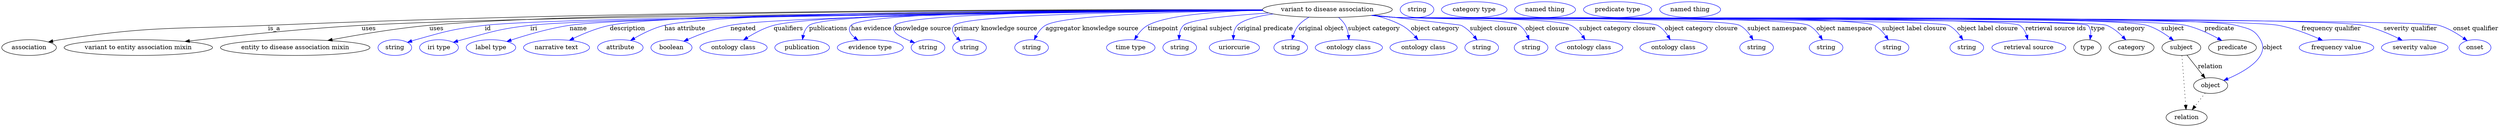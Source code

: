 digraph {
	graph [bb="0,0,5709.4,283"];
	node [label="\N"];
	"variant to disease association"	[height=0.5,
		label="variant to disease association",
		pos="3030.4,265",
		width=4.1163];
	association	[height=0.5,
		pos="62.394,178",
		width=1.7332];
	"variant to disease association" -> association	[label=is_a,
		lp="622.39,221.5",
		pos="e,106.48,190.75 2882.2,264.69 2503.4,265.83 1469.2,265.09 608.39,229 396.96,220.13 342.57,228.08 133.39,196 127.91,195.16 122.23,\
194.11 116.58,192.95"];
	"variant to entity association mixin"	[height=0.5,
		pos="312.39,178",
		width=4.7121];
	"variant to disease association" -> "variant to entity association mixin"	[label=uses,
		lp="838.89,221.5",
		pos="e,419.16,192.04 2882.6,263.24 2455.5,260.78 1224.8,251.88 822.39,229 687.22,221.32 532.53,205.1 429.3,193.21"];
	"entity to disease association mixin"	[height=0.5,
		pos="671.39,178",
		width=4.7482];
	"variant to disease association" -> "entity to disease association mixin"	[label=uses,
		lp="993.89,221.5",
		pos="e,745.84,194.27 2882.1,264.26 2475.2,264.54 1347.3,262.2 977.39,229 901.98,222.23 817.05,207.8 755.83,196.18"];
	id	[color=blue,
		height=0.5,
		label=string,
		pos="898.39,178",
		width=1.0652];
	"variant to disease association" -> id	[color=blue,
		label=id,
		lp="1111.4,221.5",
		pos="e,927.38,189.97 2883.1,262.92 2463.1,259.61 1278.9,248.63 1104.4,229 1033.1,220.98 1015.5,215.35 946.39,196 943.29,195.13 940.09,\
194.16 936.89,193.14",
		style=solid];
	iri	[color=blue,
		height=0.5,
		label="iri type",
		pos="999.39,178",
		width=1.2277];
	"variant to disease association" -> iri	[color=blue,
		label=iri,
		lp="1216.4,221.5",
		pos="e,1032.3,190.13 2883.1,262.77 2479.1,259.18 1372.3,247.74 1208.4,229 1138,220.95 1120.9,214.18 1052.4,196 1049,195.11 1045.5,194.12 \
1042.1,193.1",
		style=solid];
	name	[color=blue,
		height=0.5,
		label="label type",
		pos="1118.4,178",
		width=1.5707];
	"variant to disease association" -> name	[color=blue,
		label=name,
		lp="1318.4,221.5",
		pos="e,1154.7,191.99 2882.7,263.13 2492.3,260.55 1452.6,251.6 1298.4,229 1251.9,222.18 1200.4,207.07 1164.4,195.23",
		style=solid];
	description	[color=blue,
		height=0.5,
		label="narrative text",
		pos="1268.4,178",
		width=2.0943];
	"variant to disease association" -> description	[color=blue,
		label=description,
		lp="1429.9,221.5",
		pos="e,1297.7,194.75 2882.1,263.96 2505.7,263.41 1532.9,259.07 1389.4,229 1360.7,222.98 1330.1,210.3 1306.9,199.22",
		style=solid];
	"has attribute"	[color=blue,
		height=0.5,
		label=attribute,
		pos="1413.4,178",
		width=1.4443];
	"variant to disease association" -> "has attribute"	[color=blue,
		label="has attribute",
		lp="1561.4,221.5",
		pos="e,1436.7,194.25 2882.3,264.23 2526.8,264.25 1644.5,261.04 1514.4,229 1490,222.98 1464.6,210.39 1445.4,199.35",
		style=solid];
	negated	[color=blue,
		height=0.5,
		label=boolean,
		pos="1530.4,178",
		width=1.2999];
	"variant to disease association" -> negated	[color=blue,
		label=negated,
		lp="1693.4,221.5",
		pos="e,1558.4,192.55 2883,262.97 2554.4,260.29 1781.2,251.64 1664.4,229 1630.5,222.44 1593.9,208.27 1567.6,196.69",
		style=solid];
	qualifiers	[color=blue,
		height=0.5,
		label="ontology class",
		pos="1671.4,178",
		width=2.1304];
	"variant to disease association" -> qualifiers	[color=blue,
		label=qualifiers,
		lp="1796.9,221.5",
		pos="e,1694.3,195.43 2882.4,263.79 2571.2,262.77 1868.7,257.33 1763.4,229 1741.9,223.21 1719.9,211.5 1702.8,200.86",
		style=solid];
	publications	[color=blue,
		height=0.5,
		label=publication,
		pos="1828.4,178",
		width=1.7332];
	"variant to disease association" -> publications	[color=blue,
		label=publications,
		lp="1888.4,221.5",
		pos="e,1829.1,196.25 2882.2,264.15 2573.2,263.84 1885.2,259.68 1844.4,229 1837.2,223.56 1833.1,214.83 1830.9,206.18",
		style=solid];
	"has evidence"	[color=blue,
		height=0.5,
		label="evidence type",
		pos="1984.4,178",
		width=2.0943];
	"variant to disease association" -> "has evidence"	[color=blue,
		label="has evidence",
		lp="1986.9,221.5",
		pos="e,1956.3,194.88 2882.2,264.63 2591.7,265.12 1972.6,262.25 1940.4,229 1931.8,220.11 1938.1,209.91 1948.3,201.06",
		style=solid];
	"knowledge source"	[color=blue,
		height=0.5,
		label=string,
		pos="2116.4,178",
		width=1.0652];
	"variant to disease association" -> "knowledge source"	[color=blue,
		label="knowledge source",
		lp="2104.9,221.5",
		pos="e,2085.9,189.23 2882.1,264.1 2613,263.55 2069.1,258.74 2040.4,229 2035.8,224.2 2036.8,219.61 2040.4,214 2044.9,207 2060.6,199.25 \
2076.5,192.84",
		style=solid];
	"primary knowledge source"	[color=blue,
		height=0.5,
		label=string,
		pos="2211.4,178",
		width=1.0652];
	"variant to disease association" -> "primary knowledge source"	[color=blue,
		label="primary knowledge source",
		lp="2271.4,221.5",
		pos="e,2190.8,193.24 2883,263.2 2645,261.16 2200.4,254.02 2176.4,229 2168,220.29 2174.1,209.43 2183.3,200.05",
		style=solid];
	"aggregator knowledge source"	[color=blue,
		height=0.5,
		label=string,
		pos="2353.4,178",
		width=1.0652];
	"variant to disease association" -> "aggregator knowledge source"	[color=blue,
		label="aggregator knowledge source",
		lp="2491.9,221.5",
		pos="e,2359.5,196.02 2883,263.04 2705.9,260.79 2427.2,253.38 2385.4,229 2376.1,223.61 2369.1,214.35 2364.1,205.26",
		style=solid];
	timepoint	[color=blue,
		height=0.5,
		label="time type",
		pos="2580.4,178",
		width=1.5346];
	"variant to disease association" -> timepoint	[color=blue,
		label=timepoint,
		lp="2654.4,221.5",
		pos="e,2588.8,195.97 2882.4,263.71 2783.5,261.2 2663.7,253.01 2619.4,229 2609.1,223.43 2600.7,213.89 2594.3,204.63",
		style=solid];
	"original subject"	[color=blue,
		height=0.5,
		label=string,
		pos="2692.4,178",
		width=1.0652];
	"variant to disease association" -> "original subject"	[color=blue,
		label="original subject",
		lp="2757.4,221.5",
		pos="e,2690.7,196.27 2896.2,257.27 2811.7,251.75 2716,242.6 2701.4,229 2695.2,223.25 2692.4,214.83 2691.3,206.52",
		style=solid];
	"original predicate"	[color=blue,
		height=0.5,
		label=uriorcurie,
		pos="2817.4,178",
		width=1.5887];
	"variant to disease association" -> "original predicate"	[color=blue,
		label="original predicate",
		lp="2887.9,221.5",
		pos="e,2815.1,196.02 2906.6,255.11 2870.2,249.95 2836.8,241.82 2824.4,229 2818.6,222.99 2816.1,214.49 2815.3,206.2",
		style=solid];
	"original object"	[color=blue,
		height=0.5,
		label=string,
		pos="2946.4,178",
		width=1.0652];
	"variant to disease association" -> "original object"	[color=blue,
		label="original object",
		lp="3015.9,221.5",
		pos="e,2949.4,196.35 2988.3,247.66 2979.5,242.72 2970.9,236.54 2964.4,229 2958.8,222.53 2954.9,214.18 2952.2,206.16",
		style=solid];
	"subject category"	[color=blue,
		height=0.5,
		label="ontology class",
		pos="3079.4,178",
		width=2.1304];
	"variant to disease association" -> "subject category"	[color=blue,
		label="subject category",
		lp="3136.9,221.5",
		pos="e,3079.6,196.17 3055.8,247.12 3061.8,241.98 3067.5,235.86 3071.4,229 3075.2,222.15 3077.4,213.99 3078.5,206.26",
		style=solid];
	"object category"	[color=blue,
		height=0.5,
		label="ontology class",
		pos="3250.4,178",
		width=2.1304];
	"variant to disease association" -> "object category"	[color=blue,
		label="object category",
		lp="3276.9,221.5",
		pos="e,3237.8,195.95 3135.8,252.23 3158,247.06 3180.6,239.65 3200.4,229 3212,222.72 3222.8,212.86 3231.2,203.55",
		style=solid];
	"subject closure"	[color=blue,
		height=0.5,
		label=string,
		pos="3383.4,178",
		width=1.0652];
	"variant to disease association" -> "subject closure"	[color=blue,
		label="subject closure",
		lp="3410.9,221.5",
		pos="e,3372.7,195.4 3135.9,252.36 3223.5,242.63 3334.1,230.16 3336.4,229 3348.1,223.13 3358.4,213.1 3366.4,203.55",
		style=solid];
	"object closure"	[color=blue,
		height=0.5,
		label=string,
		pos="3496.4,178",
		width=1.0652];
	"variant to disease association" -> "object closure"	[color=blue,
		label="object closure",
		lp="3533.4,221.5",
		pos="e,3492,195.91 3134.4,252.16 3152.4,250.3 3170.9,248.5 3188.4,247 3219.6,244.33 3443.1,245.88 3469.4,229 3477.9,223.53 3484,214.39 \
3488.1,205.41",
		style=solid];
	"subject category closure"	[color=blue,
		height=0.5,
		label="ontology class",
		pos="3629.4,178",
		width=2.1304];
	"variant to disease association" -> "subject category closure"	[color=blue,
		label="subject category closure",
		lp="3693.9,221.5",
		pos="e,3620.1,196.17 3133.1,252.01 3151.5,250.13 3170.5,248.36 3188.4,247 3232.6,243.62 3547.6,248.65 3587.4,229 3598.3,223.62 3607.4,\
213.98 3614.4,204.59",
		style=solid];
	"object category closure"	[color=blue,
		height=0.5,
		label="ontology class",
		pos="3822.4,178",
		width=2.1304];
	"variant to disease association" -> "object category closure"	[color=blue,
		label="object category closure",
		lp="3885.9,221.5",
		pos="e,3814.7,196.18 3132.3,251.87 3150.9,249.98 3170.2,248.25 3188.4,247 3221.5,244.72 3756,244.38 3785.4,229 3795.5,223.69 3803.6,214.19 \
3809.6,204.89",
		style=solid];
	"subject namespace"	[color=blue,
		height=0.5,
		label=string,
		pos="4012.4,178",
		width=1.0652];
	"variant to disease association" -> "subject namespace"	[color=blue,
		label="subject namespace",
		lp="4059.4,221.5",
		pos="e,4004.4,195.74 3131.9,251.81 3150.6,249.91 3170.1,248.19 3188.4,247 3231.9,244.16 3934.4,248.59 3973.4,229 3984.1,223.63 3992.7,\
213.8 3999.1,204.27",
		style=solid];
	"object namespace"	[color=blue,
		height=0.5,
		label=string,
		pos="4171.4,178",
		width=1.0652];
	"variant to disease association" -> "object namespace"	[color=blue,
		label="object namespace",
		lp="4213.4,221.5",
		pos="e,4163.1,195.77 3131.4,251.79 3150.3,249.89 3169.9,248.17 3188.4,247 3240.7,243.69 4084.4,252.15 4131.4,229 4142.2,223.66 4151.1,\
213.84 4157.7,204.3",
		style=solid];
	"subject label closure"	[color=blue,
		height=0.5,
		label=string,
		pos="4322.4,178",
		width=1.0652];
	"variant to disease association" -> "subject label closure"	[color=blue,
		label="subject label closure",
		lp="4373.4,221.5",
		pos="e,4313.8,195.79 3131.4,251.75 3150.3,249.85 3169.9,248.14 3188.4,247 3249,243.25 4226.7,255.43 4281.4,229 4292.4,223.69 4301.4,213.87 \
4308.2,204.33",
		style=solid];
	"object label closure"	[color=blue,
		height=0.5,
		label=string,
		pos="4493.4,178",
		width=1.0652];
	"variant to disease association" -> "object label closure"	[color=blue,
		label="object label closure",
		lp="4540.9,221.5",
		pos="e,4484.5,195.81 3131,251.76 3150,249.85 3169.8,248.13 3188.4,247 3223.4,244.87 4419.7,244.05 4451.4,229 4462.5,223.71 4471.8,213.9 \
4478.7,204.36",
		style=solid];
	"retrieval source ids"	[color=blue,
		height=0.5,
		label="retrieval source",
		pos="4635.4,178",
		width=2.347];
	"variant to disease association" -> "retrieval source ids"	[color=blue,
		label="retrieval source ids",
		lp="4696.9,221.5",
		pos="e,4633,196.45 3131,251.74 3150,249.82 3169.8,248.11 3188.4,247 3227.9,244.63 4581.5,251.14 4614.4,229 4622.2,223.73 4627.1,214.91 \
4630.2,206.14",
		style=solid];
	type	[height=0.5,
		pos="4769.4,178",
		width=0.86659];
	"variant to disease association" -> type	[color=blue,
		label=type,
		lp="4793.4,221.5",
		pos="e,4775.3,196.12 3131,251.72 3150,249.81 3169.8,248.1 3188.4,247 3210.3,245.7 4754.9,244.63 4770.4,229 4776.3,223.03 4777.6,214.44 \
4776.9,206.05",
		style=solid];
	category	[height=0.5,
		pos="4870.4,178",
		width=1.4263];
	"variant to disease association" -> category	[color=blue,
		label=category,
		lp="4869.9,221.5",
		pos="e,4857.4,195.45 3131,251.71 3150,249.8 3169.8,248.1 3188.4,247 3233.5,244.33 4771.2,245.14 4813.4,229 4827.5,223.6 4840.4,213 4850.4,\
202.94",
		style=solid];
	subject	[height=0.5,
		pos="4984.4,178",
		width=1.2277];
	"variant to disease association" -> subject	[color=blue,
		label=subject,
		lp="4964.4,221.5",
		pos="e,4966.4,194.55 3131,251.7 3150,249.79 3169.8,248.09 3188.4,247 3283.6,241.39 4813.9,256.04 4905.4,229 4924.7,223.31 4943.7,211.44 \
4958.3,200.69",
		style=solid];
	predicate	[height=0.5,
		pos="5101.4,178",
		width=1.5165];
	"variant to disease association" -> predicate	[color=blue,
		label=predicate,
		lp="5071.4,221.5",
		pos="e,5077,194.11 3131,251.7 3150,249.79 3169.8,248.09 3188.4,247 3288.6,241.13 4896.6,251.24 4994.4,229 5020.4,223.09 5047.6,210.27 \
5068.1,199.1",
		style=solid];
	object	[height=0.5,
		pos="5051.4,91",
		width=1.0832];
	"variant to disease association" -> object	[color=blue,
		label=object,
		lp="5193.4,178",
		pos="e,5081.2,102.71 3130.6,251.73 3149.7,249.8 3169.7,248.09 3188.4,247 3294.9,240.78 5006.6,257.56 5109.4,229 5137.2,221.27 5151.1,\
221.08 5165.4,196 5187.7,156.94 5131.7,124.38 5090.5,106.59",
		style=solid];
	"frequency qualifier"	[color=blue,
		height=0.5,
		label="frequency value",
		pos="5339.4,178",
		width=2.3651];
	"variant to disease association" -> "frequency qualifier"	[color=blue,
		label="frequency qualifier",
		lp="5327.4,221.5",
		pos="e,5307.2,194.74 3130.6,251.72 3149.7,249.8 3169.7,248.09 3188.4,247 3300.3,240.5 5096.2,249.54 5206.4,229 5238.1,223.09 5272.1,210.17 \
5297.8,198.94",
		style=solid];
	"severity qualifier"	[color=blue,
		height=0.5,
		label="severity value",
		pos="5518.4,178",
		width=2.1123];
	"variant to disease association" -> "severity qualifier"	[color=blue,
		label="severity qualifier",
		lp="5508.4,221.5",
		pos="e,5489.6,194.86 3130.6,251.71 3149.7,249.79 3169.7,248.08 3188.4,247 3311,239.92 5279.1,253.76 5399.4,229 5427.8,223.16 5457.8,210.48 \
5480.6,199.35",
		style=solid];
	"onset qualifier"	[color=blue,
		height=0.5,
		label=onset,
		pos="5655.4,178",
		width=1.011];
	"variant to disease association" -> "onset qualifier"	[color=blue,
		label="onset qualifier",
		lp="5657.9,221.5",
		pos="e,5637.5,193.85 3130.6,251.7 3149.7,249.78 3169.7,248.08 3188.4,247 3254.5,243.2 5509.7,247.15 5573.4,229 5593.6,223.23 5613.9,211 \
5629.1,200.07",
		style=solid];
	association_type	[color=blue,
		height=0.5,
		label=string,
		pos="3235.4,265",
		width=1.0652];
	association_category	[color=blue,
		height=0.5,
		label="category type",
		pos="3366.4,265",
		width=2.0762];
	subject -> object	[label=relation,
		lp="5050.4,134.5",
		pos="e,5038.7,108.05 4997.3,160.61 5007.3,147.95 5021.3,130.24 5032.5,115.98"];
	relation	[height=0.5,
		pos="4996.4,18",
		width=1.2999];
	subject -> relation	[pos="e,4995.1,36.188 4985.7,159.79 4987.8,132.48 4991.8,78.994 4994.3,46.38",
		style=dotted];
	"variant to disease association_subject"	[color=blue,
		height=0.5,
		label="named thing",
		pos="3528.4,265",
		width=1.9318];
	"variant to disease association_predicate"	[color=blue,
		height=0.5,
		label="predicate type",
		pos="3694.4,265",
		width=2.1665];
	object -> relation	[pos="e,5009.2,35.54 5038.9,73.889 5032,64.939 5023.2,53.617 5015.4,43.584",
		style=dotted];
	"variant to disease association_object"	[color=blue,
		height=0.5,
		label="named thing",
		pos="3860.4,265",
		width=1.9318];
}
